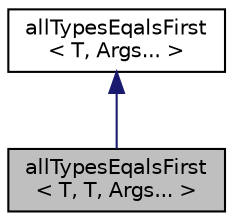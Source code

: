 digraph "allTypesEqalsFirst&lt; T, T, Args... &gt;"
{
  edge [fontname="Helvetica",fontsize="10",labelfontname="Helvetica",labelfontsize="10"];
  node [fontname="Helvetica",fontsize="10",shape=record];
  Node1 [label="allTypesEqalsFirst\l\< T, T, Args... \>",height=0.2,width=0.4,color="black", fillcolor="grey75", style="filled", fontcolor="black"];
  Node2 -> Node1 [dir="back",color="midnightblue",fontsize="10",style="solid",fontname="Helvetica"];
  Node2 [label="allTypesEqalsFirst\l\< T, Args... \>",height=0.2,width=0.4,color="black", fillcolor="white", style="filled",URL="$structall_types_eqals_first.html"];
}
